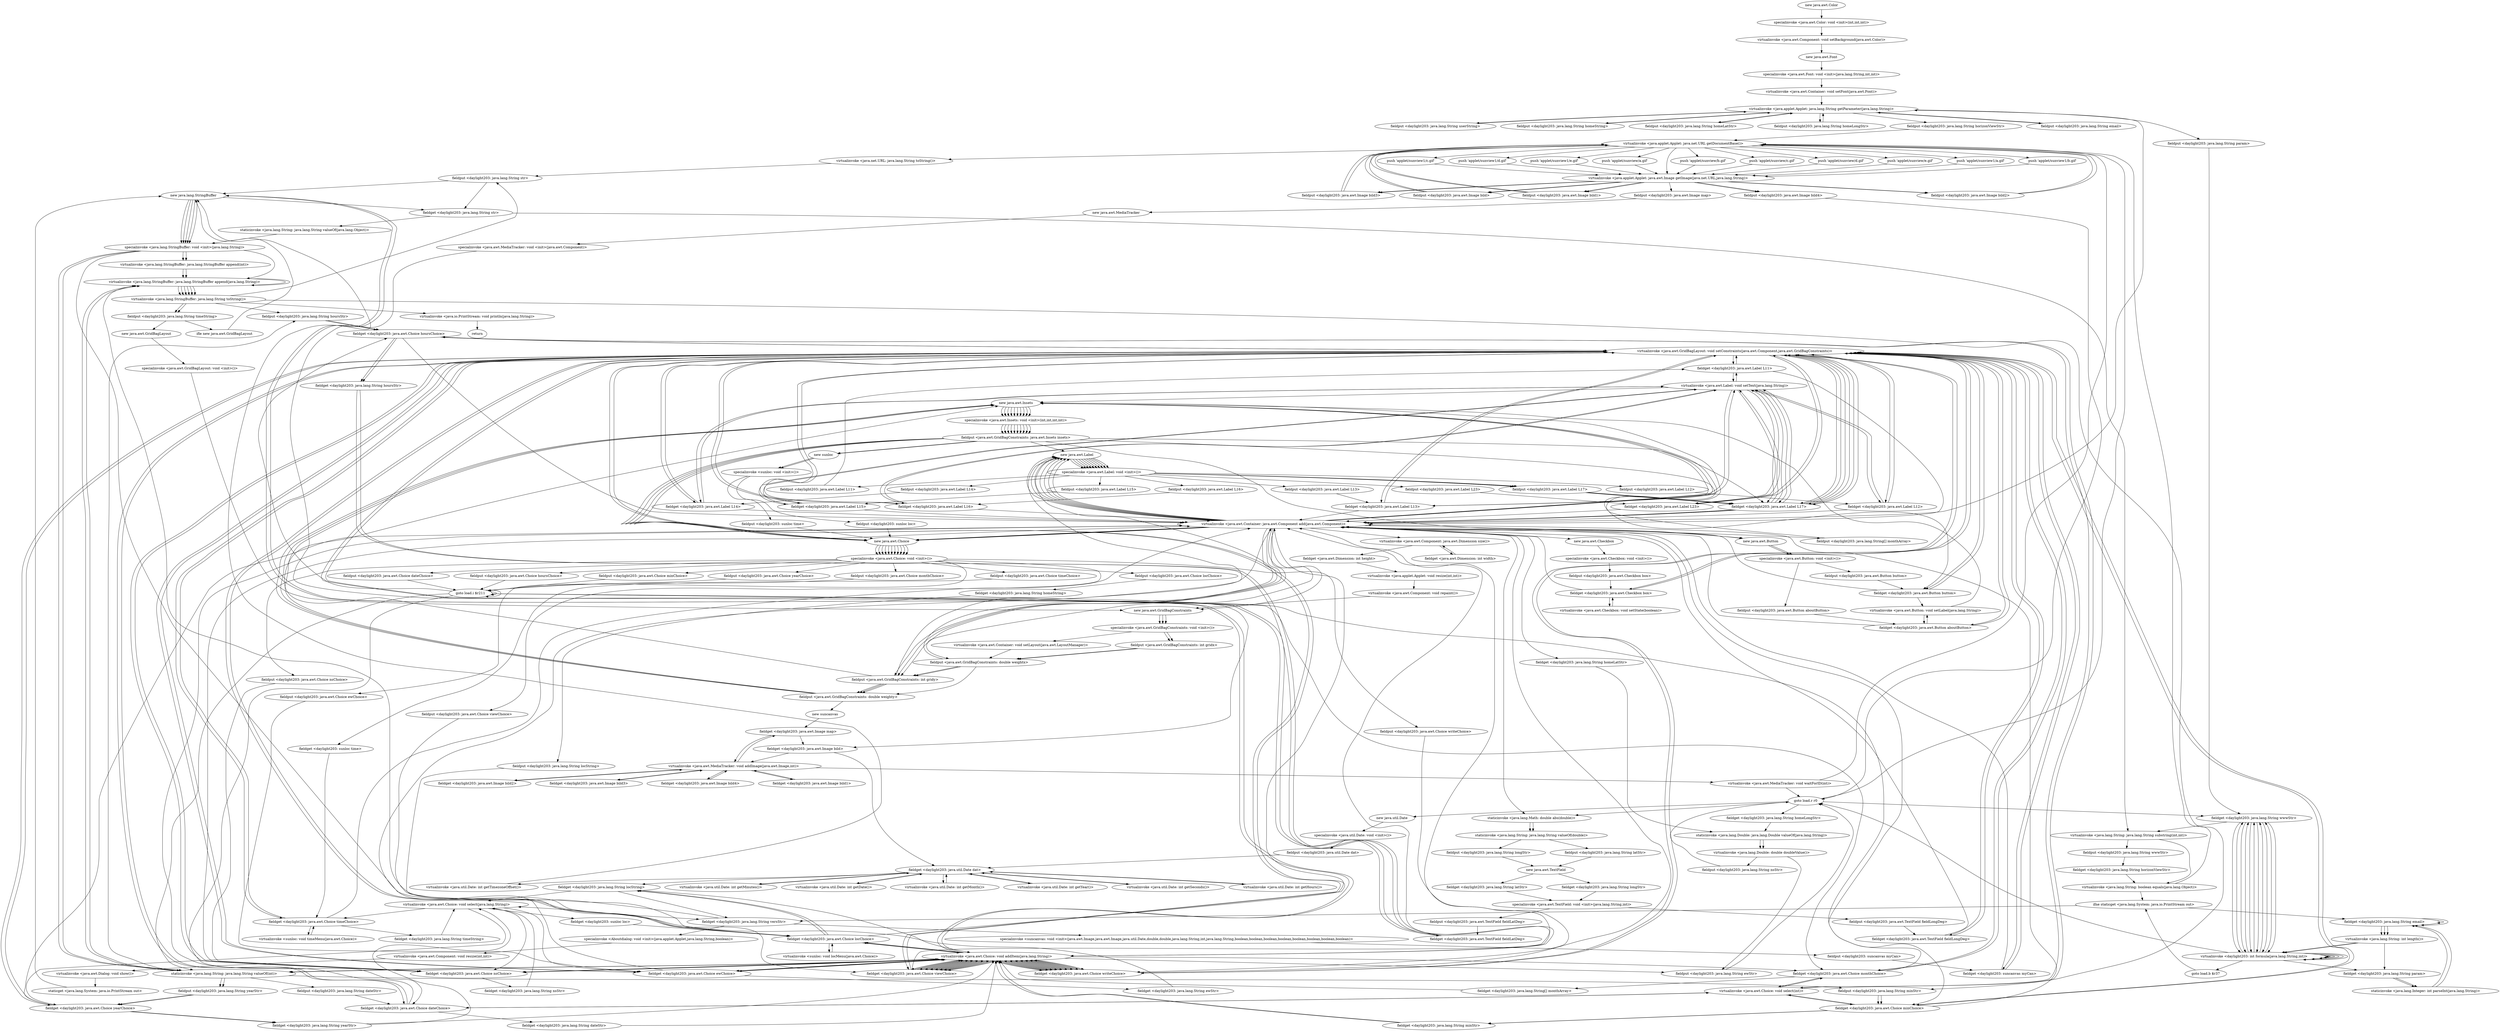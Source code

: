 digraph "" {
"new java.awt.Color";
 "new java.awt.Color"->"specialinvoke <java.awt.Color: void <init>(int,int,int)>";
 "specialinvoke <java.awt.Color: void <init>(int,int,int)>"->"virtualinvoke <java.awt.Component: void setBackground(java.awt.Color)>";
 "virtualinvoke <java.awt.Component: void setBackground(java.awt.Color)>"->"new java.awt.Font";
 "new java.awt.Font"->"specialinvoke <java.awt.Font: void <init>(java.lang.String,int,int)>";
 "specialinvoke <java.awt.Font: void <init>(java.lang.String,int,int)>"->"virtualinvoke <java.awt.Container: void setFont(java.awt.Font)>";
 "virtualinvoke <java.awt.Container: void setFont(java.awt.Font)>"->"virtualinvoke <java.applet.Applet: java.lang.String getParameter(java.lang.String)>";
 "virtualinvoke <java.applet.Applet: java.lang.String getParameter(java.lang.String)>"->"fieldput <daylight203: java.lang.String userString>";
 "fieldput <daylight203: java.lang.String userString>"->"virtualinvoke <java.applet.Applet: java.lang.String getParameter(java.lang.String)>";
 "virtualinvoke <java.applet.Applet: java.lang.String getParameter(java.lang.String)>"->"fieldput <daylight203: java.lang.String homeString>";
 "fieldput <daylight203: java.lang.String homeString>"->"virtualinvoke <java.applet.Applet: java.lang.String getParameter(java.lang.String)>";
 "virtualinvoke <java.applet.Applet: java.lang.String getParameter(java.lang.String)>"->"fieldput <daylight203: java.lang.String homeLatStr>";
 "fieldput <daylight203: java.lang.String homeLatStr>"->"virtualinvoke <java.applet.Applet: java.lang.String getParameter(java.lang.String)>";
 "virtualinvoke <java.applet.Applet: java.lang.String getParameter(java.lang.String)>"->"fieldput <daylight203: java.lang.String homeLongStr>";
 "fieldput <daylight203: java.lang.String homeLongStr>"->"virtualinvoke <java.applet.Applet: java.lang.String getParameter(java.lang.String)>";
 "virtualinvoke <java.applet.Applet: java.lang.String getParameter(java.lang.String)>"->"fieldput <daylight203: java.lang.String horizonViewStr>";
 "fieldput <daylight203: java.lang.String horizonViewStr>"->"virtualinvoke <java.applet.Applet: java.net.URL getDocumentBase()>";
 "virtualinvoke <java.applet.Applet: java.net.URL getDocumentBase()>"->"virtualinvoke <java.net.URL: java.lang.String toString()>";
 "virtualinvoke <java.net.URL: java.lang.String toString()>"->"fieldput <daylight203: java.lang.String str>";
 "fieldput <daylight203: java.lang.String str>"->"new java.lang.StringBuffer";
 "new java.lang.StringBuffer"->"fieldget <daylight203: java.lang.String str>";
 "fieldget <daylight203: java.lang.String str>"->"staticinvoke <java.lang.String: java.lang.String valueOf(java.lang.Object)>";
 "staticinvoke <java.lang.String: java.lang.String valueOf(java.lang.Object)>"->"specialinvoke <java.lang.StringBuffer: void <init>(java.lang.String)>";
 "specialinvoke <java.lang.StringBuffer: void <init>(java.lang.String)>"->"virtualinvoke <java.lang.StringBuffer: java.lang.StringBuffer append(java.lang.String)>";
 "virtualinvoke <java.lang.StringBuffer: java.lang.StringBuffer append(java.lang.String)>"->"virtualinvoke <java.lang.StringBuffer: java.lang.String toString()>";
 "virtualinvoke <java.lang.StringBuffer: java.lang.String toString()>"->"fieldput <daylight203: java.lang.String str>";
 "fieldput <daylight203: java.lang.String str>"->"fieldget <daylight203: java.lang.String str>";
 "fieldget <daylight203: java.lang.String str>"->"virtualinvoke <java.lang.String: java.lang.String substring(int,int)>";
 "virtualinvoke <java.lang.String: java.lang.String substring(int,int)>"->"fieldput <daylight203: java.lang.String wwwStr>";
 "fieldput <daylight203: java.lang.String wwwStr>"->"fieldget <daylight203: java.lang.String horizonViewStr>";
 "fieldget <daylight203: java.lang.String horizonViewStr>"->"virtualinvoke <java.lang.String: boolean equals(java.lang.Object)>";
 "virtualinvoke <java.lang.String: boolean equals(java.lang.Object)>"->"virtualinvoke <java.applet.Applet: java.net.URL getDocumentBase()>";
 "virtualinvoke <java.applet.Applet: java.net.URL getDocumentBase()>"->"push 'applet/sunview/a.gif'";
 "push 'applet/sunview/a.gif'"->"virtualinvoke <java.applet.Applet: java.awt.Image getImage(java.net.URL,java.lang.String)>";
 "virtualinvoke <java.applet.Applet: java.awt.Image getImage(java.net.URL,java.lang.String)>"->"fieldput <daylight203: java.awt.Image bild>";
 "fieldput <daylight203: java.awt.Image bild>"->"virtualinvoke <java.applet.Applet: java.net.URL getDocumentBase()>";
 "virtualinvoke <java.applet.Applet: java.net.URL getDocumentBase()>"->"push 'applet/sunview/b.gif'";
 "push 'applet/sunview/b.gif'"->"virtualinvoke <java.applet.Applet: java.awt.Image getImage(java.net.URL,java.lang.String)>";
 "virtualinvoke <java.applet.Applet: java.awt.Image getImage(java.net.URL,java.lang.String)>"->"fieldput <daylight203: java.awt.Image bild1>";
 "fieldput <daylight203: java.awt.Image bild1>"->"virtualinvoke <java.applet.Applet: java.net.URL getDocumentBase()>";
 "virtualinvoke <java.applet.Applet: java.net.URL getDocumentBase()>"->"push 'applet/sunview/c.gif'";
 "push 'applet/sunview/c.gif'"->"virtualinvoke <java.applet.Applet: java.awt.Image getImage(java.net.URL,java.lang.String)>";
 "virtualinvoke <java.applet.Applet: java.awt.Image getImage(java.net.URL,java.lang.String)>"->"fieldput <daylight203: java.awt.Image bild2>";
 "fieldput <daylight203: java.awt.Image bild2>"->"virtualinvoke <java.applet.Applet: java.net.URL getDocumentBase()>";
 "virtualinvoke <java.applet.Applet: java.net.URL getDocumentBase()>"->"push 'applet/sunview/d.gif'";
 "push 'applet/sunview/d.gif'"->"virtualinvoke <java.applet.Applet: java.awt.Image getImage(java.net.URL,java.lang.String)>";
 "virtualinvoke <java.applet.Applet: java.awt.Image getImage(java.net.URL,java.lang.String)>"->"fieldput <daylight203: java.awt.Image bild3>";
 "fieldput <daylight203: java.awt.Image bild3>"->"virtualinvoke <java.applet.Applet: java.net.URL getDocumentBase()>";
 "virtualinvoke <java.applet.Applet: java.net.URL getDocumentBase()>"->"push 'applet/sunview/e.gif'";
 "push 'applet/sunview/e.gif'"->"virtualinvoke <java.applet.Applet: java.awt.Image getImage(java.net.URL,java.lang.String)>";
 "virtualinvoke <java.applet.Applet: java.awt.Image getImage(java.net.URL,java.lang.String)>"->"fieldput <daylight203: java.awt.Image bild4>";
 "fieldput <daylight203: java.awt.Image bild4>"->"goto load.r r0";
 "goto load.r r0"->"virtualinvoke <java.applet.Applet: java.net.URL getDocumentBase()>";
 "virtualinvoke <java.applet.Applet: java.net.URL getDocumentBase()>"->"virtualinvoke <java.applet.Applet: java.awt.Image getImage(java.net.URL,java.lang.String)>";
 "virtualinvoke <java.applet.Applet: java.awt.Image getImage(java.net.URL,java.lang.String)>"->"fieldput <daylight203: java.awt.Image map>";
 "fieldput <daylight203: java.awt.Image map>"->"new java.awt.MediaTracker";
 "new java.awt.MediaTracker"->"specialinvoke <java.awt.MediaTracker: void <init>(java.awt.Component)>";
 "specialinvoke <java.awt.MediaTracker: void <init>(java.awt.Component)>"->"fieldget <daylight203: java.awt.Image bild>";
 "fieldget <daylight203: java.awt.Image bild>"->"virtualinvoke <java.awt.MediaTracker: void addImage(java.awt.Image,int)>";
 "virtualinvoke <java.awt.MediaTracker: void addImage(java.awt.Image,int)>"->"fieldget <daylight203: java.awt.Image bild1>";
 "fieldget <daylight203: java.awt.Image bild1>"->"virtualinvoke <java.awt.MediaTracker: void addImage(java.awt.Image,int)>";
 "virtualinvoke <java.awt.MediaTracker: void addImage(java.awt.Image,int)>"->"fieldget <daylight203: java.awt.Image bild2>";
 "fieldget <daylight203: java.awt.Image bild2>"->"virtualinvoke <java.awt.MediaTracker: void addImage(java.awt.Image,int)>";
 "virtualinvoke <java.awt.MediaTracker: void addImage(java.awt.Image,int)>"->"fieldget <daylight203: java.awt.Image bild3>";
 "fieldget <daylight203: java.awt.Image bild3>"->"virtualinvoke <java.awt.MediaTracker: void addImage(java.awt.Image,int)>";
 "virtualinvoke <java.awt.MediaTracker: void addImage(java.awt.Image,int)>"->"fieldget <daylight203: java.awt.Image bild4>";
 "fieldget <daylight203: java.awt.Image bild4>"->"virtualinvoke <java.awt.MediaTracker: void addImage(java.awt.Image,int)>";
 "virtualinvoke <java.awt.MediaTracker: void addImage(java.awt.Image,int)>"->"fieldget <daylight203: java.awt.Image map>";
 "fieldget <daylight203: java.awt.Image map>"->"virtualinvoke <java.awt.MediaTracker: void addImage(java.awt.Image,int)>";
 "virtualinvoke <java.awt.MediaTracker: void addImage(java.awt.Image,int)>"->"virtualinvoke <java.awt.MediaTracker: void waitForID(int)>";
 "virtualinvoke <java.awt.MediaTracker: void waitForID(int)>"->"goto load.r r0";
 "goto load.r r0"->"new java.util.Date";
 "new java.util.Date"->"specialinvoke <java.util.Date: void <init>()>";
 "specialinvoke <java.util.Date: void <init>()>"->"fieldput <daylight203: java.util.Date dat>";
 "fieldput <daylight203: java.util.Date dat>"->"fieldget <daylight203: java.util.Date dat>";
 "fieldget <daylight203: java.util.Date dat>"->"virtualinvoke <java.util.Date: int getHours()>";
 "virtualinvoke <java.util.Date: int getHours()>"->"fieldget <daylight203: java.util.Date dat>";
 "fieldget <daylight203: java.util.Date dat>"->"virtualinvoke <java.util.Date: int getMinutes()>";
 "virtualinvoke <java.util.Date: int getMinutes()>"->"fieldget <daylight203: java.util.Date dat>";
 "fieldget <daylight203: java.util.Date dat>"->"virtualinvoke <java.util.Date: int getDate()>";
 "virtualinvoke <java.util.Date: int getDate()>"->"fieldget <daylight203: java.util.Date dat>";
 "fieldget <daylight203: java.util.Date dat>"->"virtualinvoke <java.util.Date: int getMonth()>";
 "virtualinvoke <java.util.Date: int getMonth()>"->"fieldget <daylight203: java.util.Date dat>";
 "fieldget <daylight203: java.util.Date dat>"->"virtualinvoke <java.util.Date: int getYear()>";
 "virtualinvoke <java.util.Date: int getYear()>"->"fieldget <daylight203: java.util.Date dat>";
 "fieldget <daylight203: java.util.Date dat>"->"virtualinvoke <java.util.Date: int getSeconds()>";
 "virtualinvoke <java.util.Date: int getSeconds()>"->"fieldget <daylight203: java.util.Date dat>";
 "fieldget <daylight203: java.util.Date dat>"->"virtualinvoke <java.util.Date: int getTimezoneOffset()>";
 "virtualinvoke <java.util.Date: int getTimezoneOffset()>"->"new java.lang.StringBuffer";
 "new java.lang.StringBuffer"->"specialinvoke <java.lang.StringBuffer: void <init>(java.lang.String)>";
 "specialinvoke <java.lang.StringBuffer: void <init>(java.lang.String)>"->"virtualinvoke <java.lang.StringBuffer: java.lang.StringBuffer append(int)>";
 "virtualinvoke <java.lang.StringBuffer: java.lang.StringBuffer append(int)>"->"virtualinvoke <java.lang.StringBuffer: java.lang.StringBuffer append(java.lang.String)>";
 "virtualinvoke <java.lang.StringBuffer: java.lang.StringBuffer append(java.lang.String)>"->"virtualinvoke <java.lang.StringBuffer: java.lang.String toString()>";
 "virtualinvoke <java.lang.StringBuffer: java.lang.String toString()>"->"fieldput <daylight203: java.lang.String timeString>";
 "fieldput <daylight203: java.lang.String timeString>"->"ifle new java.awt.GridBagLayout";
 "ifle new java.awt.GridBagLayout"->"new java.lang.StringBuffer";
 "new java.lang.StringBuffer"->"specialinvoke <java.lang.StringBuffer: void <init>(java.lang.String)>";
 "specialinvoke <java.lang.StringBuffer: void <init>(java.lang.String)>"->"virtualinvoke <java.lang.StringBuffer: java.lang.StringBuffer append(int)>";
 "virtualinvoke <java.lang.StringBuffer: java.lang.StringBuffer append(int)>"->"virtualinvoke <java.lang.StringBuffer: java.lang.StringBuffer append(java.lang.String)>";
 "virtualinvoke <java.lang.StringBuffer: java.lang.StringBuffer append(java.lang.String)>"->"virtualinvoke <java.lang.StringBuffer: java.lang.String toString()>";
 "virtualinvoke <java.lang.StringBuffer: java.lang.String toString()>"->"fieldput <daylight203: java.lang.String timeString>";
 "fieldput <daylight203: java.lang.String timeString>"->"new java.awt.GridBagLayout";
 "new java.awt.GridBagLayout"->"specialinvoke <java.awt.GridBagLayout: void <init>()>";
 "specialinvoke <java.awt.GridBagLayout: void <init>()>"->"new java.awt.GridBagConstraints";
 "new java.awt.GridBagConstraints"->"specialinvoke <java.awt.GridBagConstraints: void <init>()>";
 "specialinvoke <java.awt.GridBagConstraints: void <init>()>"->"virtualinvoke <java.awt.Container: void setLayout(java.awt.LayoutManager)>";
 "virtualinvoke <java.awt.Container: void setLayout(java.awt.LayoutManager)>"->"fieldput <java.awt.GridBagConstraints: double weightx>";
 "fieldput <java.awt.GridBagConstraints: double weightx>"->"fieldput <java.awt.GridBagConstraints: double weighty>";
 "fieldput <java.awt.GridBagConstraints: double weighty>"->"new java.awt.Insets";
 "new java.awt.Insets"->"specialinvoke <java.awt.Insets: void <init>(int,int,int,int)>";
 "specialinvoke <java.awt.Insets: void <init>(int,int,int,int)>"->"fieldput <java.awt.GridBagConstraints: java.awt.Insets insets>";
 "fieldput <java.awt.GridBagConstraints: java.awt.Insets insets>"->"new java.awt.Label";
 "new java.awt.Label"->"specialinvoke <java.awt.Label: void <init>()>";
 "specialinvoke <java.awt.Label: void <init>()>"->"fieldput <daylight203: java.awt.Label L11>";
 "fieldput <daylight203: java.awt.Label L11>"->"fieldget <daylight203: java.awt.Label L11>";
 "fieldget <daylight203: java.awt.Label L11>"->"virtualinvoke <java.awt.Label: void setText(java.lang.String)>";
 "virtualinvoke <java.awt.Label: void setText(java.lang.String)>"->"fieldget <daylight203: java.awt.Label L11>";
 "fieldget <daylight203: java.awt.Label L11>"->"virtualinvoke <java.awt.GridBagLayout: void setConstraints(java.awt.Component,java.awt.GridBagConstraints)>";
 "virtualinvoke <java.awt.GridBagLayout: void setConstraints(java.awt.Component,java.awt.GridBagConstraints)>"->"fieldget <daylight203: java.awt.Label L11>";
 "fieldget <daylight203: java.awt.Label L11>"->"virtualinvoke <java.awt.Container: java.awt.Component add(java.awt.Component)>";
 "virtualinvoke <java.awt.Container: java.awt.Component add(java.awt.Component)>"->"new java.awt.Label";
 "new java.awt.Label"->"specialinvoke <java.awt.Label: void <init>()>";
 "specialinvoke <java.awt.Label: void <init>()>"->"fieldput <daylight203: java.awt.Label L12>";
 "fieldput <daylight203: java.awt.Label L12>"->"fieldget <daylight203: java.awt.Label L12>";
 "fieldget <daylight203: java.awt.Label L12>"->"virtualinvoke <java.awt.Label: void setText(java.lang.String)>";
 "virtualinvoke <java.awt.Label: void setText(java.lang.String)>"->"fieldget <daylight203: java.awt.Label L12>";
 "fieldget <daylight203: java.awt.Label L12>"->"virtualinvoke <java.awt.GridBagLayout: void setConstraints(java.awt.Component,java.awt.GridBagConstraints)>";
 "virtualinvoke <java.awt.GridBagLayout: void setConstraints(java.awt.Component,java.awt.GridBagConstraints)>"->"fieldget <daylight203: java.awt.Label L12>";
 "fieldget <daylight203: java.awt.Label L12>"->"virtualinvoke <java.awt.Container: java.awt.Component add(java.awt.Component)>";
 "virtualinvoke <java.awt.Container: java.awt.Component add(java.awt.Component)>"->"fieldput <java.awt.GridBagConstraints: double weightx>";
 "fieldput <java.awt.GridBagConstraints: double weightx>"->"new java.awt.Label";
 "new java.awt.Label"->"specialinvoke <java.awt.Label: void <init>()>";
 "specialinvoke <java.awt.Label: void <init>()>"->"fieldput <daylight203: java.awt.Label L13>";
 "fieldput <daylight203: java.awt.Label L13>"->"fieldget <daylight203: java.awt.Label L13>";
 "fieldget <daylight203: java.awt.Label L13>"->"virtualinvoke <java.awt.Label: void setText(java.lang.String)>";
 "virtualinvoke <java.awt.Label: void setText(java.lang.String)>"->"fieldget <daylight203: java.awt.Label L13>";
 "fieldget <daylight203: java.awt.Label L13>"->"virtualinvoke <java.awt.GridBagLayout: void setConstraints(java.awt.Component,java.awt.GridBagConstraints)>";
 "virtualinvoke <java.awt.GridBagLayout: void setConstraints(java.awt.Component,java.awt.GridBagConstraints)>"->"fieldget <daylight203: java.awt.Label L13>";
 "fieldget <daylight203: java.awt.Label L13>"->"virtualinvoke <java.awt.Container: java.awt.Component add(java.awt.Component)>";
 "virtualinvoke <java.awt.Container: java.awt.Component add(java.awt.Component)>"->"new java.awt.Label";
 "new java.awt.Label"->"specialinvoke <java.awt.Label: void <init>()>";
 "specialinvoke <java.awt.Label: void <init>()>"->"fieldput <daylight203: java.awt.Label L14>";
 "fieldput <daylight203: java.awt.Label L14>"->"fieldget <daylight203: java.awt.Label L14>";
 "fieldget <daylight203: java.awt.Label L14>"->"virtualinvoke <java.awt.Label: void setText(java.lang.String)>";
 "virtualinvoke <java.awt.Label: void setText(java.lang.String)>"->"fieldget <daylight203: java.awt.Label L14>";
 "fieldget <daylight203: java.awt.Label L14>"->"virtualinvoke <java.awt.GridBagLayout: void setConstraints(java.awt.Component,java.awt.GridBagConstraints)>";
 "virtualinvoke <java.awt.GridBagLayout: void setConstraints(java.awt.Component,java.awt.GridBagConstraints)>"->"fieldget <daylight203: java.awt.Label L14>";
 "fieldget <daylight203: java.awt.Label L14>"->"virtualinvoke <java.awt.Container: java.awt.Component add(java.awt.Component)>";
 "virtualinvoke <java.awt.Container: java.awt.Component add(java.awt.Component)>"->"new java.awt.Label";
 "new java.awt.Label"->"specialinvoke <java.awt.Label: void <init>()>";
 "specialinvoke <java.awt.Label: void <init>()>"->"fieldput <daylight203: java.awt.Label L15>";
 "fieldput <daylight203: java.awt.Label L15>"->"fieldget <daylight203: java.awt.Label L15>";
 "fieldget <daylight203: java.awt.Label L15>"->"virtualinvoke <java.awt.Label: void setText(java.lang.String)>";
 "virtualinvoke <java.awt.Label: void setText(java.lang.String)>"->"fieldget <daylight203: java.awt.Label L15>";
 "fieldget <daylight203: java.awt.Label L15>"->"virtualinvoke <java.awt.GridBagLayout: void setConstraints(java.awt.Component,java.awt.GridBagConstraints)>";
 "virtualinvoke <java.awt.GridBagLayout: void setConstraints(java.awt.Component,java.awt.GridBagConstraints)>"->"fieldget <daylight203: java.awt.Label L15>";
 "fieldget <daylight203: java.awt.Label L15>"->"virtualinvoke <java.awt.Container: java.awt.Component add(java.awt.Component)>";
 "virtualinvoke <java.awt.Container: java.awt.Component add(java.awt.Component)>"->"new java.awt.Label";
 "new java.awt.Label"->"specialinvoke <java.awt.Label: void <init>()>";
 "specialinvoke <java.awt.Label: void <init>()>"->"fieldput <daylight203: java.awt.Label L16>";
 "fieldput <daylight203: java.awt.Label L16>"->"fieldget <daylight203: java.awt.Label L16>";
 "fieldget <daylight203: java.awt.Label L16>"->"virtualinvoke <java.awt.Label: void setText(java.lang.String)>";
 "virtualinvoke <java.awt.Label: void setText(java.lang.String)>"->"fieldget <daylight203: java.awt.Label L16>";
 "fieldget <daylight203: java.awt.Label L16>"->"virtualinvoke <java.awt.GridBagLayout: void setConstraints(java.awt.Component,java.awt.GridBagConstraints)>";
 "virtualinvoke <java.awt.GridBagLayout: void setConstraints(java.awt.Component,java.awt.GridBagConstraints)>"->"fieldget <daylight203: java.awt.Label L16>";
 "fieldget <daylight203: java.awt.Label L16>"->"virtualinvoke <java.awt.Container: java.awt.Component add(java.awt.Component)>";
 "virtualinvoke <java.awt.Container: java.awt.Component add(java.awt.Component)>"->"new java.awt.Label";
 "new java.awt.Label"->"specialinvoke <java.awt.Label: void <init>()>";
 "specialinvoke <java.awt.Label: void <init>()>"->"fieldput <daylight203: java.awt.Label L17>";
 "fieldput <daylight203: java.awt.Label L17>"->"fieldget <daylight203: java.awt.Label L17>";
 "fieldget <daylight203: java.awt.Label L17>"->"virtualinvoke <java.awt.Label: void setText(java.lang.String)>";
 "virtualinvoke <java.awt.Label: void setText(java.lang.String)>"->"fieldget <daylight203: java.awt.Label L17>";
 "fieldget <daylight203: java.awt.Label L17>"->"virtualinvoke <java.awt.GridBagLayout: void setConstraints(java.awt.Component,java.awt.GridBagConstraints)>";
 "virtualinvoke <java.awt.GridBagLayout: void setConstraints(java.awt.Component,java.awt.GridBagConstraints)>"->"fieldget <daylight203: java.awt.Label L17>";
 "fieldget <daylight203: java.awt.Label L17>"->"virtualinvoke <java.awt.Container: java.awt.Component add(java.awt.Component)>";
 "virtualinvoke <java.awt.Container: java.awt.Component add(java.awt.Component)>"->"new java.awt.Label";
 "new java.awt.Label"->"specialinvoke <java.awt.Label: void <init>()>";
 "specialinvoke <java.awt.Label: void <init>()>"->"fieldput <daylight203: java.awt.Label L17>";
 "fieldput <daylight203: java.awt.Label L17>"->"fieldget <daylight203: java.awt.Label L17>";
 "fieldget <daylight203: java.awt.Label L17>"->"virtualinvoke <java.awt.Label: void setText(java.lang.String)>";
 "virtualinvoke <java.awt.Label: void setText(java.lang.String)>"->"fieldget <daylight203: java.awt.Label L17>";
 "fieldget <daylight203: java.awt.Label L17>"->"virtualinvoke <java.awt.GridBagLayout: void setConstraints(java.awt.Component,java.awt.GridBagConstraints)>";
 "virtualinvoke <java.awt.GridBagLayout: void setConstraints(java.awt.Component,java.awt.GridBagConstraints)>"->"fieldget <daylight203: java.awt.Label L17>";
 "fieldget <daylight203: java.awt.Label L17>"->"virtualinvoke <java.awt.Container: java.awt.Component add(java.awt.Component)>";
 "virtualinvoke <java.awt.Container: java.awt.Component add(java.awt.Component)>"->"fieldput <java.awt.GridBagConstraints: int gridy>";
 "fieldput <java.awt.GridBagConstraints: int gridy>"->"new java.awt.Insets";
 "new java.awt.Insets"->"specialinvoke <java.awt.Insets: void <init>(int,int,int,int)>";
 "specialinvoke <java.awt.Insets: void <init>(int,int,int,int)>"->"fieldput <java.awt.GridBagConstraints: java.awt.Insets insets>";
 "fieldput <java.awt.GridBagConstraints: java.awt.Insets insets>"->"new sunloc";
 "new sunloc"->"specialinvoke <sunloc: void <init>()>";
 "specialinvoke <sunloc: void <init>()>"->"fieldput <daylight203: sunloc time>";
 "fieldput <daylight203: sunloc time>"->"new java.awt.Choice";
 "new java.awt.Choice"->"specialinvoke <java.awt.Choice: void <init>()>";
 "specialinvoke <java.awt.Choice: void <init>()>"->"fieldput <daylight203: java.awt.Choice timeChoice>";
 "fieldput <daylight203: java.awt.Choice timeChoice>"->"fieldget <daylight203: sunloc time>";
 "fieldget <daylight203: sunloc time>"->"fieldget <daylight203: java.awt.Choice timeChoice>";
 "fieldget <daylight203: java.awt.Choice timeChoice>"->"virtualinvoke <sunloc: void timeMenu(java.awt.Choice)>";
 "virtualinvoke <sunloc: void timeMenu(java.awt.Choice)>"->"fieldget <daylight203: java.awt.Choice timeChoice>";
 "fieldget <daylight203: java.awt.Choice timeChoice>"->"virtualinvoke <java.awt.GridBagLayout: void setConstraints(java.awt.Component,java.awt.GridBagConstraints)>";
 "virtualinvoke <java.awt.GridBagLayout: void setConstraints(java.awt.Component,java.awt.GridBagConstraints)>"->"fieldget <daylight203: java.awt.Choice timeChoice>";
 "fieldget <daylight203: java.awt.Choice timeChoice>"->"fieldget <daylight203: java.lang.String timeString>";
 "fieldget <daylight203: java.lang.String timeString>"->"virtualinvoke <java.awt.Choice: void select(java.lang.String)>";
 "virtualinvoke <java.awt.Choice: void select(java.lang.String)>"->"fieldget <daylight203: java.awt.Choice timeChoice>";
 "fieldget <daylight203: java.awt.Choice timeChoice>"->"virtualinvoke <java.awt.Container: java.awt.Component add(java.awt.Component)>";
 "virtualinvoke <java.awt.Container: java.awt.Component add(java.awt.Component)>"->"new java.awt.Insets";
 "new java.awt.Insets"->"specialinvoke <java.awt.Insets: void <init>(int,int,int,int)>";
 "specialinvoke <java.awt.Insets: void <init>(int,int,int,int)>"->"fieldput <java.awt.GridBagConstraints: java.awt.Insets insets>";
 "fieldput <java.awt.GridBagConstraints: java.awt.Insets insets>"->"new sunloc";
 "new sunloc"->"specialinvoke <sunloc: void <init>()>";
 "specialinvoke <sunloc: void <init>()>"->"fieldput <daylight203: sunloc loc>";
 "fieldput <daylight203: sunloc loc>"->"new java.awt.Choice";
 "new java.awt.Choice"->"specialinvoke <java.awt.Choice: void <init>()>";
 "specialinvoke <java.awt.Choice: void <init>()>"->"fieldput <daylight203: java.awt.Choice locChoice>";
 "fieldput <daylight203: java.awt.Choice locChoice>"->"fieldget <daylight203: java.lang.String homeString>";
 "fieldget <daylight203: java.lang.String homeString>"->"fieldput <daylight203: java.lang.String locString>";
 "fieldput <daylight203: java.lang.String locString>"->"fieldget <daylight203: java.awt.Choice locChoice>";
 "fieldget <daylight203: java.awt.Choice locChoice>"->"fieldget <daylight203: java.lang.String locString>";
 "fieldget <daylight203: java.lang.String locString>"->"virtualinvoke <java.awt.Choice: void addItem(java.lang.String)>";
 "virtualinvoke <java.awt.Choice: void addItem(java.lang.String)>"->"fieldget <daylight203: java.awt.Choice locChoice>";
 "fieldget <daylight203: java.awt.Choice locChoice>"->"virtualinvoke <java.awt.Choice: void addItem(java.lang.String)>";
 "virtualinvoke <java.awt.Choice: void addItem(java.lang.String)>"->"fieldget <daylight203: java.awt.Choice locChoice>";
 "fieldget <daylight203: java.awt.Choice locChoice>"->"fieldget <daylight203: java.lang.String locString>";
 "fieldget <daylight203: java.lang.String locString>"->"virtualinvoke <java.awt.Choice: void select(java.lang.String)>";
 "virtualinvoke <java.awt.Choice: void select(java.lang.String)>"->"fieldget <daylight203: sunloc loc>";
 "fieldget <daylight203: sunloc loc>"->"fieldget <daylight203: java.awt.Choice locChoice>";
 "fieldget <daylight203: java.awt.Choice locChoice>"->"virtualinvoke <sunloc: void locMenu(java.awt.Choice)>";
 "virtualinvoke <sunloc: void locMenu(java.awt.Choice)>"->"fieldget <daylight203: java.awt.Choice locChoice>";
 "fieldget <daylight203: java.awt.Choice locChoice>"->"virtualinvoke <java.awt.GridBagLayout: void setConstraints(java.awt.Component,java.awt.GridBagConstraints)>";
 "virtualinvoke <java.awt.GridBagLayout: void setConstraints(java.awt.Component,java.awt.GridBagConstraints)>"->"fieldget <daylight203: java.awt.Choice locChoice>";
 "fieldget <daylight203: java.awt.Choice locChoice>"->"virtualinvoke <java.awt.Container: java.awt.Component add(java.awt.Component)>";
 "virtualinvoke <java.awt.Container: java.awt.Component add(java.awt.Component)>"->"fieldget <daylight203: java.lang.String homeLatStr>";
 "fieldget <daylight203: java.lang.String homeLatStr>"->"staticinvoke <java.lang.Double: java.lang.Double valueOf(java.lang.String)>";
 "staticinvoke <java.lang.Double: java.lang.Double valueOf(java.lang.String)>"->"virtualinvoke <java.lang.Double: double doubleValue()>";
 "virtualinvoke <java.lang.Double: double doubleValue()>"->"fieldput <daylight203: java.lang.String nsStr>";
 "fieldput <daylight203: java.lang.String nsStr>"->"goto load.r r0";
 "goto load.r r0"->"fieldget <daylight203: java.lang.String homeLongStr>";
 "fieldget <daylight203: java.lang.String homeLongStr>"->"staticinvoke <java.lang.Double: java.lang.Double valueOf(java.lang.String)>";
 "staticinvoke <java.lang.Double: java.lang.Double valueOf(java.lang.String)>"->"virtualinvoke <java.lang.Double: double doubleValue()>";
 "virtualinvoke <java.lang.Double: double doubleValue()>"->"fieldput <daylight203: java.lang.String ewStr>";
 "fieldput <daylight203: java.lang.String ewStr>"->"goto load.r r0";
 "goto load.r r0"->"staticinvoke <java.lang.Math: double abs(double)>";
 "staticinvoke <java.lang.Math: double abs(double)>"->"staticinvoke <java.lang.String: java.lang.String valueOf(double)>";
 "staticinvoke <java.lang.String: java.lang.String valueOf(double)>"->"fieldput <daylight203: java.lang.String latStr>";
 "fieldput <daylight203: java.lang.String latStr>"->"new java.awt.TextField";
 "new java.awt.TextField"->"fieldget <daylight203: java.lang.String latStr>";
 "fieldget <daylight203: java.lang.String latStr>"->"specialinvoke <java.awt.TextField: void <init>(java.lang.String,int)>";
 "specialinvoke <java.awt.TextField: void <init>(java.lang.String,int)>"->"fieldput <daylight203: java.awt.TextField fieldLatDeg>";
 "fieldput <daylight203: java.awt.TextField fieldLatDeg>"->"fieldget <daylight203: java.awt.TextField fieldLatDeg>";
 "fieldget <daylight203: java.awt.TextField fieldLatDeg>"->"virtualinvoke <java.awt.GridBagLayout: void setConstraints(java.awt.Component,java.awt.GridBagConstraints)>";
 "virtualinvoke <java.awt.GridBagLayout: void setConstraints(java.awt.Component,java.awt.GridBagConstraints)>"->"fieldget <daylight203: java.awt.TextField fieldLatDeg>";
 "fieldget <daylight203: java.awt.TextField fieldLatDeg>"->"virtualinvoke <java.awt.Container: java.awt.Component add(java.awt.Component)>";
 "virtualinvoke <java.awt.Container: java.awt.Component add(java.awt.Component)>"->"new java.awt.Choice";
 "new java.awt.Choice"->"specialinvoke <java.awt.Choice: void <init>()>";
 "specialinvoke <java.awt.Choice: void <init>()>"->"fieldput <daylight203: java.awt.Choice nsChoice>";
 "fieldput <daylight203: java.awt.Choice nsChoice>"->"fieldget <daylight203: java.awt.Choice nsChoice>";
 "fieldget <daylight203: java.awt.Choice nsChoice>"->"virtualinvoke <java.awt.Choice: void addItem(java.lang.String)>";
 "virtualinvoke <java.awt.Choice: void addItem(java.lang.String)>"->"fieldget <daylight203: java.awt.Choice nsChoice>";
 "fieldget <daylight203: java.awt.Choice nsChoice>"->"virtualinvoke <java.awt.Choice: void addItem(java.lang.String)>";
 "virtualinvoke <java.awt.Choice: void addItem(java.lang.String)>"->"fieldget <daylight203: java.awt.Choice nsChoice>";
 "fieldget <daylight203: java.awt.Choice nsChoice>"->"fieldget <daylight203: java.lang.String nsStr>";
 "fieldget <daylight203: java.lang.String nsStr>"->"virtualinvoke <java.awt.Choice: void select(java.lang.String)>";
 "virtualinvoke <java.awt.Choice: void select(java.lang.String)>"->"fieldget <daylight203: java.awt.Choice nsChoice>";
 "fieldget <daylight203: java.awt.Choice nsChoice>"->"virtualinvoke <java.awt.GridBagLayout: void setConstraints(java.awt.Component,java.awt.GridBagConstraints)>";
 "virtualinvoke <java.awt.GridBagLayout: void setConstraints(java.awt.Component,java.awt.GridBagConstraints)>"->"fieldget <daylight203: java.awt.Choice nsChoice>";
 "fieldget <daylight203: java.awt.Choice nsChoice>"->"virtualinvoke <java.awt.Container: java.awt.Component add(java.awt.Component)>";
 "virtualinvoke <java.awt.Container: java.awt.Component add(java.awt.Component)>"->"staticinvoke <java.lang.Math: double abs(double)>";
 "staticinvoke <java.lang.Math: double abs(double)>"->"staticinvoke <java.lang.String: java.lang.String valueOf(double)>";
 "staticinvoke <java.lang.String: java.lang.String valueOf(double)>"->"fieldput <daylight203: java.lang.String longStr>";
 "fieldput <daylight203: java.lang.String longStr>"->"new java.awt.TextField";
 "new java.awt.TextField"->"fieldget <daylight203: java.lang.String longStr>";
 "fieldget <daylight203: java.lang.String longStr>"->"specialinvoke <java.awt.TextField: void <init>(java.lang.String,int)>";
 "specialinvoke <java.awt.TextField: void <init>(java.lang.String,int)>"->"fieldput <daylight203: java.awt.TextField fieldLongDeg>";
 "fieldput <daylight203: java.awt.TextField fieldLongDeg>"->"fieldget <daylight203: java.awt.TextField fieldLongDeg>";
 "fieldget <daylight203: java.awt.TextField fieldLongDeg>"->"virtualinvoke <java.awt.GridBagLayout: void setConstraints(java.awt.Component,java.awt.GridBagConstraints)>";
 "virtualinvoke <java.awt.GridBagLayout: void setConstraints(java.awt.Component,java.awt.GridBagConstraints)>"->"fieldget <daylight203: java.awt.TextField fieldLongDeg>";
 "fieldget <daylight203: java.awt.TextField fieldLongDeg>"->"virtualinvoke <java.awt.Container: java.awt.Component add(java.awt.Component)>";
 "virtualinvoke <java.awt.Container: java.awt.Component add(java.awt.Component)>"->"new java.awt.Choice";
 "new java.awt.Choice"->"specialinvoke <java.awt.Choice: void <init>()>";
 "specialinvoke <java.awt.Choice: void <init>()>"->"fieldput <daylight203: java.awt.Choice ewChoice>";
 "fieldput <daylight203: java.awt.Choice ewChoice>"->"fieldget <daylight203: java.awt.Choice ewChoice>";
 "fieldget <daylight203: java.awt.Choice ewChoice>"->"virtualinvoke <java.awt.Choice: void addItem(java.lang.String)>";
 "virtualinvoke <java.awt.Choice: void addItem(java.lang.String)>"->"fieldget <daylight203: java.awt.Choice ewChoice>";
 "fieldget <daylight203: java.awt.Choice ewChoice>"->"virtualinvoke <java.awt.Choice: void addItem(java.lang.String)>";
 "virtualinvoke <java.awt.Choice: void addItem(java.lang.String)>"->"fieldget <daylight203: java.awt.Choice ewChoice>";
 "fieldget <daylight203: java.awt.Choice ewChoice>"->"fieldget <daylight203: java.lang.String ewStr>";
 "fieldget <daylight203: java.lang.String ewStr>"->"virtualinvoke <java.awt.Choice: void select(java.lang.String)>";
 "virtualinvoke <java.awt.Choice: void select(java.lang.String)>"->"fieldget <daylight203: java.awt.Choice ewChoice>";
 "fieldget <daylight203: java.awt.Choice ewChoice>"->"virtualinvoke <java.awt.GridBagLayout: void setConstraints(java.awt.Component,java.awt.GridBagConstraints)>";
 "virtualinvoke <java.awt.GridBagLayout: void setConstraints(java.awt.Component,java.awt.GridBagConstraints)>"->"fieldget <daylight203: java.awt.Choice ewChoice>";
 "fieldget <daylight203: java.awt.Choice ewChoice>"->"virtualinvoke <java.awt.Container: java.awt.Component add(java.awt.Component)>";
 "virtualinvoke <java.awt.Container: java.awt.Component add(java.awt.Component)>"->"new java.awt.Checkbox";
 "new java.awt.Checkbox"->"specialinvoke <java.awt.Checkbox: void <init>()>";
 "specialinvoke <java.awt.Checkbox: void <init>()>"->"fieldput <daylight203: java.awt.Checkbox box>";
 "fieldput <daylight203: java.awt.Checkbox box>"->"fieldget <daylight203: java.awt.Checkbox box>";
 "fieldget <daylight203: java.awt.Checkbox box>"->"virtualinvoke <java.awt.GridBagLayout: void setConstraints(java.awt.Component,java.awt.GridBagConstraints)>";
 "virtualinvoke <java.awt.GridBagLayout: void setConstraints(java.awt.Component,java.awt.GridBagConstraints)>"->"fieldget <daylight203: java.awt.Checkbox box>";
 "fieldget <daylight203: java.awt.Checkbox box>"->"virtualinvoke <java.awt.Checkbox: void setState(boolean)>";
 "virtualinvoke <java.awt.Checkbox: void setState(boolean)>"->"fieldget <daylight203: java.awt.Checkbox box>";
 "fieldget <daylight203: java.awt.Checkbox box>"->"virtualinvoke <java.awt.Container: java.awt.Component add(java.awt.Component)>";
 "virtualinvoke <java.awt.Container: java.awt.Component add(java.awt.Component)>"->"new java.awt.Insets";
 "new java.awt.Insets"->"specialinvoke <java.awt.Insets: void <init>(int,int,int,int)>";
 "specialinvoke <java.awt.Insets: void <init>(int,int,int,int)>"->"fieldput <java.awt.GridBagConstraints: java.awt.Insets insets>";
 "fieldput <java.awt.GridBagConstraints: java.awt.Insets insets>"->"new java.awt.Choice";
 "new java.awt.Choice"->"specialinvoke <java.awt.Choice: void <init>()>";
 "specialinvoke <java.awt.Choice: void <init>()>"->"fieldput <daylight203: java.awt.Choice viewChoice>";
 "fieldput <daylight203: java.awt.Choice viewChoice>"->"fieldget <daylight203: java.awt.Choice viewChoice>";
 "fieldget <daylight203: java.awt.Choice viewChoice>"->"virtualinvoke <java.awt.GridBagLayout: void setConstraints(java.awt.Component,java.awt.GridBagConstraints)>";
 "virtualinvoke <java.awt.GridBagLayout: void setConstraints(java.awt.Component,java.awt.GridBagConstraints)>"->"fieldget <daylight203: java.awt.Choice viewChoice>";
 "fieldget <daylight203: java.awt.Choice viewChoice>"->"virtualinvoke <java.awt.Choice: void addItem(java.lang.String)>";
 "virtualinvoke <java.awt.Choice: void addItem(java.lang.String)>"->"fieldget <daylight203: java.awt.Choice viewChoice>";
 "fieldget <daylight203: java.awt.Choice viewChoice>"->"virtualinvoke <java.awt.Choice: void addItem(java.lang.String)>";
 "virtualinvoke <java.awt.Choice: void addItem(java.lang.String)>"->"fieldget <daylight203: java.awt.Choice viewChoice>";
 "fieldget <daylight203: java.awt.Choice viewChoice>"->"virtualinvoke <java.awt.Choice: void addItem(java.lang.String)>";
 "virtualinvoke <java.awt.Choice: void addItem(java.lang.String)>"->"fieldget <daylight203: java.awt.Choice viewChoice>";
 "fieldget <daylight203: java.awt.Choice viewChoice>"->"virtualinvoke <java.awt.Choice: void addItem(java.lang.String)>";
 "virtualinvoke <java.awt.Choice: void addItem(java.lang.String)>"->"fieldget <daylight203: java.awt.Choice viewChoice>";
 "fieldget <daylight203: java.awt.Choice viewChoice>"->"virtualinvoke <java.awt.Choice: void addItem(java.lang.String)>";
 "virtualinvoke <java.awt.Choice: void addItem(java.lang.String)>"->"fieldget <daylight203: java.awt.Choice viewChoice>";
 "fieldget <daylight203: java.awt.Choice viewChoice>"->"virtualinvoke <java.awt.Choice: void addItem(java.lang.String)>";
 "virtualinvoke <java.awt.Choice: void addItem(java.lang.String)>"->"fieldget <daylight203: java.awt.Choice viewChoice>";
 "fieldget <daylight203: java.awt.Choice viewChoice>"->"virtualinvoke <java.awt.Choice: void addItem(java.lang.String)>";
 "virtualinvoke <java.awt.Choice: void addItem(java.lang.String)>"->"fieldget <daylight203: java.awt.Choice viewChoice>";
 "fieldget <daylight203: java.awt.Choice viewChoice>"->"virtualinvoke <java.awt.Choice: void addItem(java.lang.String)>";
 "virtualinvoke <java.awt.Choice: void addItem(java.lang.String)>"->"fieldget <daylight203: java.awt.Choice viewChoice>";
 "fieldget <daylight203: java.awt.Choice viewChoice>"->"virtualinvoke <java.awt.Container: java.awt.Component add(java.awt.Component)>";
 "virtualinvoke <java.awt.Container: java.awt.Component add(java.awt.Component)>"->"fieldput <java.awt.GridBagConstraints: int gridy>";
 "fieldput <java.awt.GridBagConstraints: int gridy>"->"new java.awt.Label";
 "new java.awt.Label"->"specialinvoke <java.awt.Label: void <init>()>";
 "specialinvoke <java.awt.Label: void <init>()>"->"fieldput <daylight203: java.awt.Label L17>";
 "fieldput <daylight203: java.awt.Label L17>"->"fieldget <daylight203: java.awt.Label L17>";
 "fieldget <daylight203: java.awt.Label L17>"->"virtualinvoke <java.awt.Label: void setText(java.lang.String)>";
 "virtualinvoke <java.awt.Label: void setText(java.lang.String)>"->"new java.awt.Insets";
 "new java.awt.Insets"->"specialinvoke <java.awt.Insets: void <init>(int,int,int,int)>";
 "specialinvoke <java.awt.Insets: void <init>(int,int,int,int)>"->"fieldput <java.awt.GridBagConstraints: java.awt.Insets insets>";
 "fieldput <java.awt.GridBagConstraints: java.awt.Insets insets>"->"fieldget <daylight203: java.awt.Label L17>";
 "fieldget <daylight203: java.awt.Label L17>"->"virtualinvoke <java.awt.GridBagLayout: void setConstraints(java.awt.Component,java.awt.GridBagConstraints)>";
 "virtualinvoke <java.awt.GridBagLayout: void setConstraints(java.awt.Component,java.awt.GridBagConstraints)>"->"fieldget <daylight203: java.awt.Label L17>";
 "fieldget <daylight203: java.awt.Label L17>"->"virtualinvoke <java.awt.Container: java.awt.Component add(java.awt.Component)>";
 "virtualinvoke <java.awt.Container: java.awt.Component add(java.awt.Component)>"->"new java.awt.Insets";
 "new java.awt.Insets"->"specialinvoke <java.awt.Insets: void <init>(int,int,int,int)>";
 "specialinvoke <java.awt.Insets: void <init>(int,int,int,int)>"->"fieldput <java.awt.GridBagConstraints: java.awt.Insets insets>";
 "fieldput <java.awt.GridBagConstraints: java.awt.Insets insets>"->"new java.awt.Choice";
 "new java.awt.Choice"->"specialinvoke <java.awt.Choice: void <init>()>";
 "specialinvoke <java.awt.Choice: void <init>()>"->"fieldput <daylight203: java.awt.Choice hoursChoice>";
 "fieldput <daylight203: java.awt.Choice hoursChoice>"->"goto load.i $r211";
 "goto load.i $r211"->"goto load.i $r211";
 "goto load.i $r211"->"fieldget <daylight203: java.awt.Choice hoursChoice>";
 "fieldget <daylight203: java.awt.Choice hoursChoice>"->"virtualinvoke <java.awt.Choice: void select(int)>";
 "virtualinvoke <java.awt.Choice: void select(int)>"->"fieldget <daylight203: java.awt.Choice hoursChoice>";
 "fieldget <daylight203: java.awt.Choice hoursChoice>"->"virtualinvoke <java.awt.GridBagLayout: void setConstraints(java.awt.Component,java.awt.GridBagConstraints)>";
 "virtualinvoke <java.awt.GridBagLayout: void setConstraints(java.awt.Component,java.awt.GridBagConstraints)>"->"fieldget <daylight203: java.awt.Choice hoursChoice>";
 "fieldget <daylight203: java.awt.Choice hoursChoice>"->"virtualinvoke <java.awt.Container: java.awt.Component add(java.awt.Component)>";
 "virtualinvoke <java.awt.Container: java.awt.Component add(java.awt.Component)>"->"new java.awt.Choice";
 "new java.awt.Choice"->"specialinvoke <java.awt.Choice: void <init>()>";
 "specialinvoke <java.awt.Choice: void <init>()>"->"fieldput <daylight203: java.awt.Choice minChoice>";
 "fieldput <daylight203: java.awt.Choice minChoice>"->"goto load.i $r211";
 "goto load.i $r211"->"goto load.i $r211";
 "goto load.i $r211"->"fieldget <daylight203: java.awt.Choice minChoice>";
 "fieldget <daylight203: java.awt.Choice minChoice>"->"virtualinvoke <java.awt.Choice: void select(int)>";
 "virtualinvoke <java.awt.Choice: void select(int)>"->"fieldget <daylight203: java.awt.Choice minChoice>";
 "fieldget <daylight203: java.awt.Choice minChoice>"->"virtualinvoke <java.awt.GridBagLayout: void setConstraints(java.awt.Component,java.awt.GridBagConstraints)>";
 "virtualinvoke <java.awt.GridBagLayout: void setConstraints(java.awt.Component,java.awt.GridBagConstraints)>"->"fieldget <daylight203: java.awt.Choice minChoice>";
 "fieldget <daylight203: java.awt.Choice minChoice>"->"virtualinvoke <java.awt.Container: java.awt.Component add(java.awt.Component)>";
 "virtualinvoke <java.awt.Container: java.awt.Component add(java.awt.Component)>"->"new java.awt.Label";
 "new java.awt.Label"->"specialinvoke <java.awt.Label: void <init>()>";
 "specialinvoke <java.awt.Label: void <init>()>"->"fieldput <daylight203: java.awt.Label L23>";
 "fieldput <daylight203: java.awt.Label L23>"->"fieldget <daylight203: java.awt.Label L23>";
 "fieldget <daylight203: java.awt.Label L23>"->"virtualinvoke <java.awt.Label: void setText(java.lang.String)>";
 "virtualinvoke <java.awt.Label: void setText(java.lang.String)>"->"fieldget <daylight203: java.awt.Label L23>";
 "fieldget <daylight203: java.awt.Label L23>"->"virtualinvoke <java.awt.GridBagLayout: void setConstraints(java.awt.Component,java.awt.GridBagConstraints)>";
 "virtualinvoke <java.awt.GridBagLayout: void setConstraints(java.awt.Component,java.awt.GridBagConstraints)>"->"fieldget <daylight203: java.awt.Label L23>";
 "fieldget <daylight203: java.awt.Label L23>"->"virtualinvoke <java.awt.Container: java.awt.Component add(java.awt.Component)>";
 "virtualinvoke <java.awt.Container: java.awt.Component add(java.awt.Component)>"->"fieldput <daylight203: java.lang.String[] monthArray>";
 "fieldput <daylight203: java.lang.String[] monthArray>"->"new java.awt.Insets";
 "new java.awt.Insets"->"specialinvoke <java.awt.Insets: void <init>(int,int,int,int)>";
 "specialinvoke <java.awt.Insets: void <init>(int,int,int,int)>"->"fieldput <java.awt.GridBagConstraints: java.awt.Insets insets>";
 "fieldput <java.awt.GridBagConstraints: java.awt.Insets insets>"->"new java.awt.Choice";
 "new java.awt.Choice"->"specialinvoke <java.awt.Choice: void <init>()>";
 "specialinvoke <java.awt.Choice: void <init>()>"->"fieldput <daylight203: java.awt.Choice yearChoice>";
 "fieldput <daylight203: java.awt.Choice yearChoice>"->"goto load.i $r211";
 "goto load.i $r211"->"staticinvoke <java.lang.String: java.lang.String valueOf(int)>";
 "staticinvoke <java.lang.String: java.lang.String valueOf(int)>"->"fieldput <daylight203: java.lang.String yearStr>";
 "fieldput <daylight203: java.lang.String yearStr>"->"fieldget <daylight203: java.awt.Choice yearChoice>";
 "fieldget <daylight203: java.awt.Choice yearChoice>"->"fieldget <daylight203: java.lang.String yearStr>";
 "fieldget <daylight203: java.lang.String yearStr>"->"virtualinvoke <java.awt.Choice: void select(java.lang.String)>";
 "virtualinvoke <java.awt.Choice: void select(java.lang.String)>"->"fieldget <daylight203: java.awt.Choice yearChoice>";
 "fieldget <daylight203: java.awt.Choice yearChoice>"->"virtualinvoke <java.awt.GridBagLayout: void setConstraints(java.awt.Component,java.awt.GridBagConstraints)>";
 "virtualinvoke <java.awt.GridBagLayout: void setConstraints(java.awt.Component,java.awt.GridBagConstraints)>"->"fieldget <daylight203: java.awt.Choice yearChoice>";
 "fieldget <daylight203: java.awt.Choice yearChoice>"->"virtualinvoke <java.awt.Container: java.awt.Component add(java.awt.Component)>";
 "virtualinvoke <java.awt.Container: java.awt.Component add(java.awt.Component)>"->"new java.awt.Choice";
 "new java.awt.Choice"->"specialinvoke <java.awt.Choice: void <init>()>";
 "specialinvoke <java.awt.Choice: void <init>()>"->"fieldput <daylight203: java.awt.Choice monthChoice>";
 "fieldput <daylight203: java.awt.Choice monthChoice>"->"goto load.i $r211";
 "goto load.i $r211"->"fieldget <daylight203: java.awt.Choice monthChoice>";
 "fieldget <daylight203: java.awt.Choice monthChoice>"->"virtualinvoke <java.awt.Choice: void select(int)>";
 "virtualinvoke <java.awt.Choice: void select(int)>"->"fieldget <daylight203: java.awt.Choice monthChoice>";
 "fieldget <daylight203: java.awt.Choice monthChoice>"->"virtualinvoke <java.awt.GridBagLayout: void setConstraints(java.awt.Component,java.awt.GridBagConstraints)>";
 "virtualinvoke <java.awt.GridBagLayout: void setConstraints(java.awt.Component,java.awt.GridBagConstraints)>"->"fieldget <daylight203: java.awt.Choice monthChoice>";
 "fieldget <daylight203: java.awt.Choice monthChoice>"->"virtualinvoke <java.awt.Container: java.awt.Component add(java.awt.Component)>";
 "virtualinvoke <java.awt.Container: java.awt.Component add(java.awt.Component)>"->"new java.awt.Choice";
 "new java.awt.Choice"->"specialinvoke <java.awt.Choice: void <init>()>";
 "specialinvoke <java.awt.Choice: void <init>()>"->"fieldput <daylight203: java.awt.Choice dateChoice>";
 "fieldput <daylight203: java.awt.Choice dateChoice>"->"goto load.i $r211";
 "goto load.i $r211"->"fieldget <daylight203: java.awt.Choice dateChoice>";
 "fieldget <daylight203: java.awt.Choice dateChoice>"->"virtualinvoke <java.awt.Choice: void select(int)>";
 "virtualinvoke <java.awt.Choice: void select(int)>"->"fieldget <daylight203: java.awt.Choice dateChoice>";
 "fieldget <daylight203: java.awt.Choice dateChoice>"->"virtualinvoke <java.awt.GridBagLayout: void setConstraints(java.awt.Component,java.awt.GridBagConstraints)>";
 "virtualinvoke <java.awt.GridBagLayout: void setConstraints(java.awt.Component,java.awt.GridBagConstraints)>"->"fieldget <daylight203: java.awt.Choice dateChoice>";
 "fieldget <daylight203: java.awt.Choice dateChoice>"->"virtualinvoke <java.awt.Container: java.awt.Component add(java.awt.Component)>";
 "virtualinvoke <java.awt.Container: java.awt.Component add(java.awt.Component)>"->"new java.awt.Button";
 "new java.awt.Button"->"specialinvoke <java.awt.Button: void <init>()>";
 "specialinvoke <java.awt.Button: void <init>()>"->"fieldput <daylight203: java.awt.Button button>";
 "fieldput <daylight203: java.awt.Button button>"->"fieldget <daylight203: java.awt.Button button>";
 "fieldget <daylight203: java.awt.Button button>"->"virtualinvoke <java.awt.Button: void setLabel(java.lang.String)>";
 "virtualinvoke <java.awt.Button: void setLabel(java.lang.String)>"->"new java.awt.Insets";
 "new java.awt.Insets"->"specialinvoke <java.awt.Insets: void <init>(int,int,int,int)>";
 "specialinvoke <java.awt.Insets: void <init>(int,int,int,int)>"->"fieldput <java.awt.GridBagConstraints: java.awt.Insets insets>";
 "fieldput <java.awt.GridBagConstraints: java.awt.Insets insets>"->"fieldget <daylight203: java.awt.Button button>";
 "fieldget <daylight203: java.awt.Button button>"->"virtualinvoke <java.awt.GridBagLayout: void setConstraints(java.awt.Component,java.awt.GridBagConstraints)>";
 "virtualinvoke <java.awt.GridBagLayout: void setConstraints(java.awt.Component,java.awt.GridBagConstraints)>"->"fieldget <daylight203: java.awt.Button button>";
 "fieldget <daylight203: java.awt.Button button>"->"virtualinvoke <java.awt.Container: java.awt.Component add(java.awt.Component)>";
 "virtualinvoke <java.awt.Container: java.awt.Component add(java.awt.Component)>"->"fieldput <java.awt.GridBagConstraints: int gridy>";
 "fieldput <java.awt.GridBagConstraints: int gridy>"->"fieldput <java.awt.GridBagConstraints: double weighty>";
 "fieldput <java.awt.GridBagConstraints: double weighty>"->"new suncanvas";
 "new suncanvas"->"fieldget <daylight203: java.awt.Image map>";
 "fieldget <daylight203: java.awt.Image map>"->"fieldget <daylight203: java.awt.Image bild>";
 "fieldget <daylight203: java.awt.Image bild>"->"fieldget <daylight203: java.util.Date dat>";
 "fieldget <daylight203: java.util.Date dat>"->"fieldget <daylight203: java.lang.String locString>";
 "fieldget <daylight203: java.lang.String locString>"->"fieldget <daylight203: java.lang.String versStr>";
 "fieldget <daylight203: java.lang.String versStr>"->"specialinvoke <suncanvas: void <init>(java.awt.Image,java.awt.Image,java.util.Date,double,double,java.lang.String,int,java.lang.String,boolean,boolean,boolean,boolean,boolean,boolean,boolean,boolean)>";
 "specialinvoke <suncanvas: void <init>(java.awt.Image,java.awt.Image,java.util.Date,double,double,java.lang.String,int,java.lang.String,boolean,boolean,boolean,boolean,boolean,boolean,boolean,boolean)>"->"fieldput <daylight203: suncanvas myCan>";
 "fieldput <daylight203: suncanvas myCan>"->"fieldget <daylight203: suncanvas myCan>";
 "fieldget <daylight203: suncanvas myCan>"->"virtualinvoke <java.awt.GridBagLayout: void setConstraints(java.awt.Component,java.awt.GridBagConstraints)>";
 "virtualinvoke <java.awt.GridBagLayout: void setConstraints(java.awt.Component,java.awt.GridBagConstraints)>"->"fieldget <daylight203: suncanvas myCan>";
 "fieldget <daylight203: suncanvas myCan>"->"virtualinvoke <java.awt.Container: java.awt.Component add(java.awt.Component)>";
 "virtualinvoke <java.awt.Container: java.awt.Component add(java.awt.Component)>"->"virtualinvoke <java.awt.Component: java.awt.Dimension size()>";
 "virtualinvoke <java.awt.Component: java.awt.Dimension size()>"->"fieldget <java.awt.Dimension: int width>";
 "fieldget <java.awt.Dimension: int width>"->"virtualinvoke <java.awt.Component: java.awt.Dimension size()>";
 "virtualinvoke <java.awt.Component: java.awt.Dimension size()>"->"fieldget <java.awt.Dimension: int height>";
 "fieldget <java.awt.Dimension: int height>"->"virtualinvoke <java.applet.Applet: void resize(int,int)>";
 "virtualinvoke <java.applet.Applet: void resize(int,int)>"->"virtualinvoke <java.awt.Component: void repaint()>";
 "virtualinvoke <java.awt.Component: void repaint()>"->"new java.awt.GridBagConstraints";
 "new java.awt.GridBagConstraints"->"specialinvoke <java.awt.GridBagConstraints: void <init>()>";
 "specialinvoke <java.awt.GridBagConstraints: void <init>()>"->"fieldput <java.awt.GridBagConstraints: int gridx>";
 "fieldput <java.awt.GridBagConstraints: int gridx>"->"fieldput <java.awt.GridBagConstraints: double weightx>";
 "fieldput <java.awt.GridBagConstraints: double weightx>"->"fieldput <java.awt.GridBagConstraints: int gridy>";
 "fieldput <java.awt.GridBagConstraints: int gridy>"->"fieldput <java.awt.GridBagConstraints: double weighty>";
 "fieldput <java.awt.GridBagConstraints: double weighty>"->"new java.awt.Insets";
 "new java.awt.Insets"->"specialinvoke <java.awt.Insets: void <init>(int,int,int,int)>";
 "specialinvoke <java.awt.Insets: void <init>(int,int,int,int)>"->"fieldput <java.awt.GridBagConstraints: java.awt.Insets insets>";
 "fieldput <java.awt.GridBagConstraints: java.awt.Insets insets>"->"new java.awt.Button";
 "new java.awt.Button"->"specialinvoke <java.awt.Button: void <init>()>";
 "specialinvoke <java.awt.Button: void <init>()>"->"fieldput <daylight203: java.awt.Button aboutButton>";
 "fieldput <daylight203: java.awt.Button aboutButton>"->"fieldget <daylight203: java.awt.Button aboutButton>";
 "fieldget <daylight203: java.awt.Button aboutButton>"->"virtualinvoke <java.awt.GridBagLayout: void setConstraints(java.awt.Component,java.awt.GridBagConstraints)>";
 "virtualinvoke <java.awt.GridBagLayout: void setConstraints(java.awt.Component,java.awt.GridBagConstraints)>"->"fieldget <daylight203: java.awt.Button aboutButton>";
 "fieldget <daylight203: java.awt.Button aboutButton>"->"virtualinvoke <java.awt.Button: void setLabel(java.lang.String)>";
 "virtualinvoke <java.awt.Button: void setLabel(java.lang.String)>"->"fieldget <daylight203: java.awt.Button aboutButton>";
 "fieldget <daylight203: java.awt.Button aboutButton>"->"virtualinvoke <java.awt.Container: java.awt.Component add(java.awt.Component)>";
 "virtualinvoke <java.awt.Container: java.awt.Component add(java.awt.Component)>"->"new java.awt.GridBagConstraints";
 "new java.awt.GridBagConstraints"->"specialinvoke <java.awt.GridBagConstraints: void <init>()>";
 "specialinvoke <java.awt.GridBagConstraints: void <init>()>"->"fieldput <java.awt.GridBagConstraints: int gridx>";
 "fieldput <java.awt.GridBagConstraints: int gridx>"->"fieldput <java.awt.GridBagConstraints: double weightx>";
 "fieldput <java.awt.GridBagConstraints: double weightx>"->"fieldput <java.awt.GridBagConstraints: int gridy>";
 "fieldput <java.awt.GridBagConstraints: int gridy>"->"fieldput <java.awt.GridBagConstraints: double weighty>";
 "fieldput <java.awt.GridBagConstraints: double weighty>"->"new java.awt.Insets";
 "new java.awt.Insets"->"specialinvoke <java.awt.Insets: void <init>(int,int,int,int)>";
 "specialinvoke <java.awt.Insets: void <init>(int,int,int,int)>"->"fieldput <java.awt.GridBagConstraints: java.awt.Insets insets>";
 "fieldput <java.awt.GridBagConstraints: java.awt.Insets insets>"->"new java.awt.Choice";
 "new java.awt.Choice"->"specialinvoke <java.awt.Choice: void <init>()>";
 "specialinvoke <java.awt.Choice: void <init>()>"->"fieldput <daylight203: java.awt.Choice writeChoice>";
 "fieldput <daylight203: java.awt.Choice writeChoice>"->"fieldget <daylight203: java.awt.Choice writeChoice>";
 "fieldget <daylight203: java.awt.Choice writeChoice>"->"virtualinvoke <java.awt.GridBagLayout: void setConstraints(java.awt.Component,java.awt.GridBagConstraints)>";
 "virtualinvoke <java.awt.GridBagLayout: void setConstraints(java.awt.Component,java.awt.GridBagConstraints)>"->"fieldget <daylight203: java.awt.Choice writeChoice>";
 "fieldget <daylight203: java.awt.Choice writeChoice>"->"virtualinvoke <java.awt.Choice: void addItem(java.lang.String)>";
 "virtualinvoke <java.awt.Choice: void addItem(java.lang.String)>"->"fieldget <daylight203: java.awt.Choice writeChoice>";
 "fieldget <daylight203: java.awt.Choice writeChoice>"->"virtualinvoke <java.awt.Choice: void addItem(java.lang.String)>";
 "virtualinvoke <java.awt.Choice: void addItem(java.lang.String)>"->"fieldget <daylight203: java.awt.Choice writeChoice>";
 "fieldget <daylight203: java.awt.Choice writeChoice>"->"virtualinvoke <java.awt.Choice: void addItem(java.lang.String)>";
 "virtualinvoke <java.awt.Choice: void addItem(java.lang.String)>"->"fieldget <daylight203: java.awt.Choice writeChoice>";
 "fieldget <daylight203: java.awt.Choice writeChoice>"->"virtualinvoke <java.awt.Choice: void addItem(java.lang.String)>";
 "virtualinvoke <java.awt.Choice: void addItem(java.lang.String)>"->"fieldget <daylight203: java.awt.Choice writeChoice>";
 "fieldget <daylight203: java.awt.Choice writeChoice>"->"virtualinvoke <java.awt.Choice: void addItem(java.lang.String)>";
 "virtualinvoke <java.awt.Choice: void addItem(java.lang.String)>"->"fieldget <daylight203: java.awt.Choice writeChoice>";
 "fieldget <daylight203: java.awt.Choice writeChoice>"->"virtualinvoke <java.awt.Choice: void addItem(java.lang.String)>";
 "virtualinvoke <java.awt.Choice: void addItem(java.lang.String)>"->"fieldget <daylight203: java.awt.Choice writeChoice>";
 "fieldget <daylight203: java.awt.Choice writeChoice>"->"virtualinvoke <java.awt.Choice: void addItem(java.lang.String)>";
 "virtualinvoke <java.awt.Choice: void addItem(java.lang.String)>"->"fieldget <daylight203: java.awt.Choice writeChoice>";
 "fieldget <daylight203: java.awt.Choice writeChoice>"->"virtualinvoke <java.awt.Choice: void addItem(java.lang.String)>";
 "virtualinvoke <java.awt.Choice: void addItem(java.lang.String)>"->"fieldget <daylight203: java.awt.Choice writeChoice>";
 "fieldget <daylight203: java.awt.Choice writeChoice>"->"virtualinvoke <java.awt.Choice: void addItem(java.lang.String)>";
 "virtualinvoke <java.awt.Choice: void addItem(java.lang.String)>"->"fieldget <daylight203: java.awt.Choice writeChoice>";
 "fieldget <daylight203: java.awt.Choice writeChoice>"->"virtualinvoke <java.awt.Container: java.awt.Component add(java.awt.Component)>";
 "virtualinvoke <java.awt.Container: java.awt.Component add(java.awt.Component)>"->"virtualinvoke <java.applet.Applet: java.lang.String getParameter(java.lang.String)>";
 "virtualinvoke <java.applet.Applet: java.lang.String getParameter(java.lang.String)>"->"fieldput <daylight203: java.lang.String email>";
 "fieldput <daylight203: java.lang.String email>"->"virtualinvoke <java.applet.Applet: java.lang.String getParameter(java.lang.String)>";
 "virtualinvoke <java.applet.Applet: java.lang.String getParameter(java.lang.String)>"->"fieldput <daylight203: java.lang.String param>";
 "fieldput <daylight203: java.lang.String param>"->"fieldget <daylight203: java.lang.String wwwStr>";
 "fieldget <daylight203: java.lang.String wwwStr>"->"virtualinvoke <daylight203: int formula(java.lang.String,int)>";
 "virtualinvoke <daylight203: int formula(java.lang.String,int)>"->"fieldget <daylight203: java.lang.String wwwStr>";
 "fieldget <daylight203: java.lang.String wwwStr>"->"virtualinvoke <daylight203: int formula(java.lang.String,int)>";
 "virtualinvoke <daylight203: int formula(java.lang.String,int)>"->"virtualinvoke <daylight203: int formula(java.lang.String,int)>";
 "virtualinvoke <daylight203: int formula(java.lang.String,int)>"->"fieldget <daylight203: java.lang.String wwwStr>";
 "fieldget <daylight203: java.lang.String wwwStr>"->"virtualinvoke <daylight203: int formula(java.lang.String,int)>";
 "virtualinvoke <daylight203: int formula(java.lang.String,int)>"->"virtualinvoke <daylight203: int formula(java.lang.String,int)>";
 "virtualinvoke <daylight203: int formula(java.lang.String,int)>"->"fieldget <daylight203: java.lang.String wwwStr>";
 "fieldget <daylight203: java.lang.String wwwStr>"->"virtualinvoke <daylight203: int formula(java.lang.String,int)>";
 "virtualinvoke <daylight203: int formula(java.lang.String,int)>"->"virtualinvoke <daylight203: int formula(java.lang.String,int)>";
 "virtualinvoke <daylight203: int formula(java.lang.String,int)>"->"fieldget <daylight203: java.lang.String wwwStr>";
 "fieldget <daylight203: java.lang.String wwwStr>"->"virtualinvoke <daylight203: int formula(java.lang.String,int)>";
 "virtualinvoke <daylight203: int formula(java.lang.String,int)>"->"virtualinvoke <daylight203: int formula(java.lang.String,int)>";
 "virtualinvoke <daylight203: int formula(java.lang.String,int)>"->"fieldget <daylight203: java.lang.String wwwStr>";
 "fieldget <daylight203: java.lang.String wwwStr>"->"virtualinvoke <daylight203: int formula(java.lang.String,int)>";
 "virtualinvoke <daylight203: int formula(java.lang.String,int)>"->"virtualinvoke <daylight203: int formula(java.lang.String,int)>";
 "virtualinvoke <daylight203: int formula(java.lang.String,int)>"->"goto load.b $r37";
 "goto load.b $r37"->"ifne staticget <java.lang.System: java.io.PrintStream out>";
 "ifne staticget <java.lang.System: java.io.PrintStream out>"->"fieldget <daylight203: java.lang.String email>";
 "fieldget <daylight203: java.lang.String email>"->"virtualinvoke <java.lang.String: int length()>";
 "virtualinvoke <java.lang.String: int length()>"->"fieldget <daylight203: java.lang.String param>";
 "fieldget <daylight203: java.lang.String param>"->"staticinvoke <java.lang.Integer: int parseInt(java.lang.String)>";
 "staticinvoke <java.lang.Integer: int parseInt(java.lang.String)>"->"fieldget <daylight203: java.lang.String email>";
 "fieldget <daylight203: java.lang.String email>"->"fieldget <daylight203: java.lang.String email>";
 "fieldget <daylight203: java.lang.String email>"->"virtualinvoke <java.lang.String: int length()>";
 "virtualinvoke <java.lang.String: int length()>"->"virtualinvoke <daylight203: int formula(java.lang.String,int)>";
 "virtualinvoke <daylight203: int formula(java.lang.String,int)>"->"fieldget <daylight203: java.lang.String param>";
 "fieldget <daylight203: java.lang.String param>"->"staticinvoke <java.lang.Integer: int parseInt(java.lang.String)>";
 "staticinvoke <java.lang.Integer: int parseInt(java.lang.String)>"->"fieldget <daylight203: java.lang.String email>";
 "fieldget <daylight203: java.lang.String email>"->"fieldget <daylight203: java.lang.String email>";
 "fieldget <daylight203: java.lang.String email>"->"virtualinvoke <java.lang.String: int length()>";
 "virtualinvoke <java.lang.String: int length()>"->"virtualinvoke <daylight203: int formula(java.lang.String,int)>";
 "virtualinvoke <daylight203: int formula(java.lang.String,int)>"->"goto load.r r0";
 "goto load.r r0"->"fieldget <daylight203: java.lang.String wwwStr>";
 "fieldget <daylight203: java.lang.String wwwStr>"->"virtualinvoke <java.lang.String: java.lang.String substring(int,int)>";
 "virtualinvoke <java.lang.String: java.lang.String substring(int,int)>"->"virtualinvoke <java.lang.String: boolean equals(java.lang.Object)>";
 "virtualinvoke <java.lang.String: boolean equals(java.lang.Object)>"->"ifne staticget <java.lang.System: java.io.PrintStream out>";
 "ifne staticget <java.lang.System: java.io.PrintStream out>"->"fieldget <daylight203: java.lang.String versStr>";
 "fieldget <daylight203: java.lang.String versStr>"->"specialinvoke <Aboutdialog: void <init>(java.applet.Applet,java.lang.String,boolean)>";
 "specialinvoke <Aboutdialog: void <init>(java.applet.Applet,java.lang.String,boolean)>"->"virtualinvoke <java.awt.Component: void resize(int,int)>";
 "virtualinvoke <java.awt.Component: void resize(int,int)>"->"virtualinvoke <java.awt.Dialog: void show()>";
 "virtualinvoke <java.awt.Dialog: void show()>"->"staticget <java.lang.System: java.io.PrintStream out>";
 "staticget <java.lang.System: java.io.PrintStream out>"->"new java.lang.StringBuffer";
 "new java.lang.StringBuffer"->"specialinvoke <java.lang.StringBuffer: void <init>(java.lang.String)>";
 "specialinvoke <java.lang.StringBuffer: void <init>(java.lang.String)>"->"fieldget <daylight203: java.lang.String versStr>";
 "fieldget <daylight203: java.lang.String versStr>"->"virtualinvoke <java.lang.StringBuffer: java.lang.StringBuffer append(java.lang.String)>";
 "virtualinvoke <java.lang.StringBuffer: java.lang.StringBuffer append(java.lang.String)>"->"virtualinvoke <java.lang.StringBuffer: java.lang.StringBuffer append(java.lang.String)>";
 "virtualinvoke <java.lang.StringBuffer: java.lang.StringBuffer append(java.lang.String)>"->"virtualinvoke <java.lang.StringBuffer: java.lang.String toString()>";
 "virtualinvoke <java.lang.StringBuffer: java.lang.String toString()>"->"virtualinvoke <java.io.PrintStream: void println(java.lang.String)>";
 "virtualinvoke <java.io.PrintStream: void println(java.lang.String)>"->"return";
"staticinvoke <java.lang.String: java.lang.String valueOf(int)>";
 "staticinvoke <java.lang.String: java.lang.String valueOf(int)>"->"fieldput <daylight203: java.lang.String dateStr>";
 "fieldput <daylight203: java.lang.String dateStr>"->"fieldget <daylight203: java.awt.Choice dateChoice>";
 "fieldget <daylight203: java.awt.Choice dateChoice>"->"fieldget <daylight203: java.lang.String dateStr>";
 "fieldget <daylight203: java.lang.String dateStr>"->"virtualinvoke <java.awt.Choice: void addItem(java.lang.String)>";
 "virtualinvoke <java.awt.Choice: void addItem(java.lang.String)>"->"fieldget <daylight203: java.awt.Choice monthChoice>";
 "fieldget <daylight203: java.awt.Choice monthChoice>"->"fieldget <daylight203: java.lang.String[] monthArray>";
 "fieldget <daylight203: java.lang.String[] monthArray>"->"virtualinvoke <java.awt.Choice: void addItem(java.lang.String)>";
 "virtualinvoke <java.awt.Choice: void addItem(java.lang.String)>"->"staticinvoke <java.lang.String: java.lang.String valueOf(int)>";
 "staticinvoke <java.lang.String: java.lang.String valueOf(int)>"->"fieldput <daylight203: java.lang.String yearStr>";
 "fieldput <daylight203: java.lang.String yearStr>"->"fieldget <daylight203: java.awt.Choice yearChoice>";
 "fieldget <daylight203: java.awt.Choice yearChoice>"->"fieldget <daylight203: java.lang.String yearStr>";
 "fieldget <daylight203: java.lang.String yearStr>"->"virtualinvoke <java.awt.Choice: void addItem(java.lang.String)>";
 "virtualinvoke <java.awt.Choice: void addItem(java.lang.String)>"->"staticinvoke <java.lang.String: java.lang.String valueOf(int)>";
 "staticinvoke <java.lang.String: java.lang.String valueOf(int)>"->"fieldput <daylight203: java.lang.String minStr>";
 "fieldput <daylight203: java.lang.String minStr>"->"fieldget <daylight203: java.awt.Choice minChoice>";
 "fieldget <daylight203: java.awt.Choice minChoice>"->"fieldget <daylight203: java.lang.String minStr>";
 "fieldget <daylight203: java.lang.String minStr>"->"virtualinvoke <java.awt.Choice: void addItem(java.lang.String)>";
 "virtualinvoke <java.awt.Choice: void addItem(java.lang.String)>"->"new java.lang.StringBuffer";
 "new java.lang.StringBuffer"->"specialinvoke <java.lang.StringBuffer: void <init>(java.lang.String)>";
 "specialinvoke <java.lang.StringBuffer: void <init>(java.lang.String)>"->"staticinvoke <java.lang.String: java.lang.String valueOf(int)>";
 "staticinvoke <java.lang.String: java.lang.String valueOf(int)>"->"virtualinvoke <java.lang.StringBuffer: java.lang.StringBuffer append(java.lang.String)>";
 "virtualinvoke <java.lang.StringBuffer: java.lang.StringBuffer append(java.lang.String)>"->"virtualinvoke <java.lang.StringBuffer: java.lang.String toString()>";
 "virtualinvoke <java.lang.StringBuffer: java.lang.String toString()>"->"fieldput <daylight203: java.lang.String minStr>";
 "fieldput <daylight203: java.lang.String minStr>"->"fieldget <daylight203: java.awt.Choice minChoice>";
 "fieldget <daylight203: java.awt.Choice minChoice>"->"fieldget <daylight203: java.lang.String minStr>";
 "fieldget <daylight203: java.lang.String minStr>"->"virtualinvoke <java.awt.Choice: void addItem(java.lang.String)>";
 "virtualinvoke <java.awt.Choice: void addItem(java.lang.String)>"->"staticinvoke <java.lang.String: java.lang.String valueOf(int)>";
 "staticinvoke <java.lang.String: java.lang.String valueOf(int)>"->"fieldput <daylight203: java.lang.String hoursStr>";
 "fieldput <daylight203: java.lang.String hoursStr>"->"fieldget <daylight203: java.awt.Choice hoursChoice>";
 "fieldget <daylight203: java.awt.Choice hoursChoice>"->"fieldget <daylight203: java.lang.String hoursStr>";
 "fieldget <daylight203: java.lang.String hoursStr>"->"virtualinvoke <java.awt.Choice: void addItem(java.lang.String)>";
 "virtualinvoke <java.awt.Choice: void addItem(java.lang.String)>"->"new java.lang.StringBuffer";
 "new java.lang.StringBuffer"->"specialinvoke <java.lang.StringBuffer: void <init>(java.lang.String)>";
 "specialinvoke <java.lang.StringBuffer: void <init>(java.lang.String)>"->"staticinvoke <java.lang.String: java.lang.String valueOf(int)>";
 "staticinvoke <java.lang.String: java.lang.String valueOf(int)>"->"virtualinvoke <java.lang.StringBuffer: java.lang.StringBuffer append(java.lang.String)>";
 "virtualinvoke <java.lang.StringBuffer: java.lang.StringBuffer append(java.lang.String)>"->"virtualinvoke <java.lang.StringBuffer: java.lang.String toString()>";
 "virtualinvoke <java.lang.StringBuffer: java.lang.String toString()>"->"fieldput <daylight203: java.lang.String hoursStr>";
 "fieldput <daylight203: java.lang.String hoursStr>"->"fieldget <daylight203: java.awt.Choice hoursChoice>";
 "fieldget <daylight203: java.awt.Choice hoursChoice>"->"fieldget <daylight203: java.lang.String hoursStr>";
 "fieldget <daylight203: java.lang.String hoursStr>"->"virtualinvoke <java.awt.Choice: void addItem(java.lang.String)>";
 "virtualinvoke <java.awt.Choice: void addItem(java.lang.String)>"->"fieldput <daylight203: java.lang.String ewStr>";
"fieldput <daylight203: java.lang.String nsStr>";
 "virtualinvoke <java.awt.MediaTracker: void waitForID(int)>"->"virtualinvoke <java.applet.Applet: java.net.URL getDocumentBase()>";
 "virtualinvoke <java.applet.Applet: java.net.URL getDocumentBase()>"->"push 'applet/sunview1/a.gif'";
 "push 'applet/sunview1/a.gif'"->"virtualinvoke <java.applet.Applet: java.awt.Image getImage(java.net.URL,java.lang.String)>";
 "virtualinvoke <java.applet.Applet: java.awt.Image getImage(java.net.URL,java.lang.String)>"->"fieldput <daylight203: java.awt.Image bild>";
 "fieldput <daylight203: java.awt.Image bild>"->"virtualinvoke <java.applet.Applet: java.net.URL getDocumentBase()>";
 "virtualinvoke <java.applet.Applet: java.net.URL getDocumentBase()>"->"push 'applet/sunview1/b.gif'";
 "push 'applet/sunview1/b.gif'"->"virtualinvoke <java.applet.Applet: java.awt.Image getImage(java.net.URL,java.lang.String)>";
 "virtualinvoke <java.applet.Applet: java.awt.Image getImage(java.net.URL,java.lang.String)>"->"fieldput <daylight203: java.awt.Image bild1>";
 "fieldput <daylight203: java.awt.Image bild1>"->"virtualinvoke <java.applet.Applet: java.net.URL getDocumentBase()>";
 "virtualinvoke <java.applet.Applet: java.net.URL getDocumentBase()>"->"push 'applet/sunview1/c.gif'";
 "push 'applet/sunview1/c.gif'"->"virtualinvoke <java.applet.Applet: java.awt.Image getImage(java.net.URL,java.lang.String)>";
 "virtualinvoke <java.applet.Applet: java.awt.Image getImage(java.net.URL,java.lang.String)>"->"fieldput <daylight203: java.awt.Image bild2>";
 "fieldput <daylight203: java.awt.Image bild2>"->"virtualinvoke <java.applet.Applet: java.net.URL getDocumentBase()>";
 "virtualinvoke <java.applet.Applet: java.net.URL getDocumentBase()>"->"push 'applet/sunview1/d.gif'";
 "push 'applet/sunview1/d.gif'"->"virtualinvoke <java.applet.Applet: java.awt.Image getImage(java.net.URL,java.lang.String)>";
 "virtualinvoke <java.applet.Applet: java.awt.Image getImage(java.net.URL,java.lang.String)>"->"fieldput <daylight203: java.awt.Image bild3>";
 "fieldput <daylight203: java.awt.Image bild3>"->"virtualinvoke <java.applet.Applet: java.net.URL getDocumentBase()>";
 "virtualinvoke <java.applet.Applet: java.net.URL getDocumentBase()>"->"push 'applet/sunview1/e.gif'";
 "push 'applet/sunview1/e.gif'"->"virtualinvoke <java.applet.Applet: java.awt.Image getImage(java.net.URL,java.lang.String)>";
 "virtualinvoke <java.applet.Applet: java.awt.Image getImage(java.net.URL,java.lang.String)>"->"fieldput <daylight203: java.awt.Image bild4>";
}
